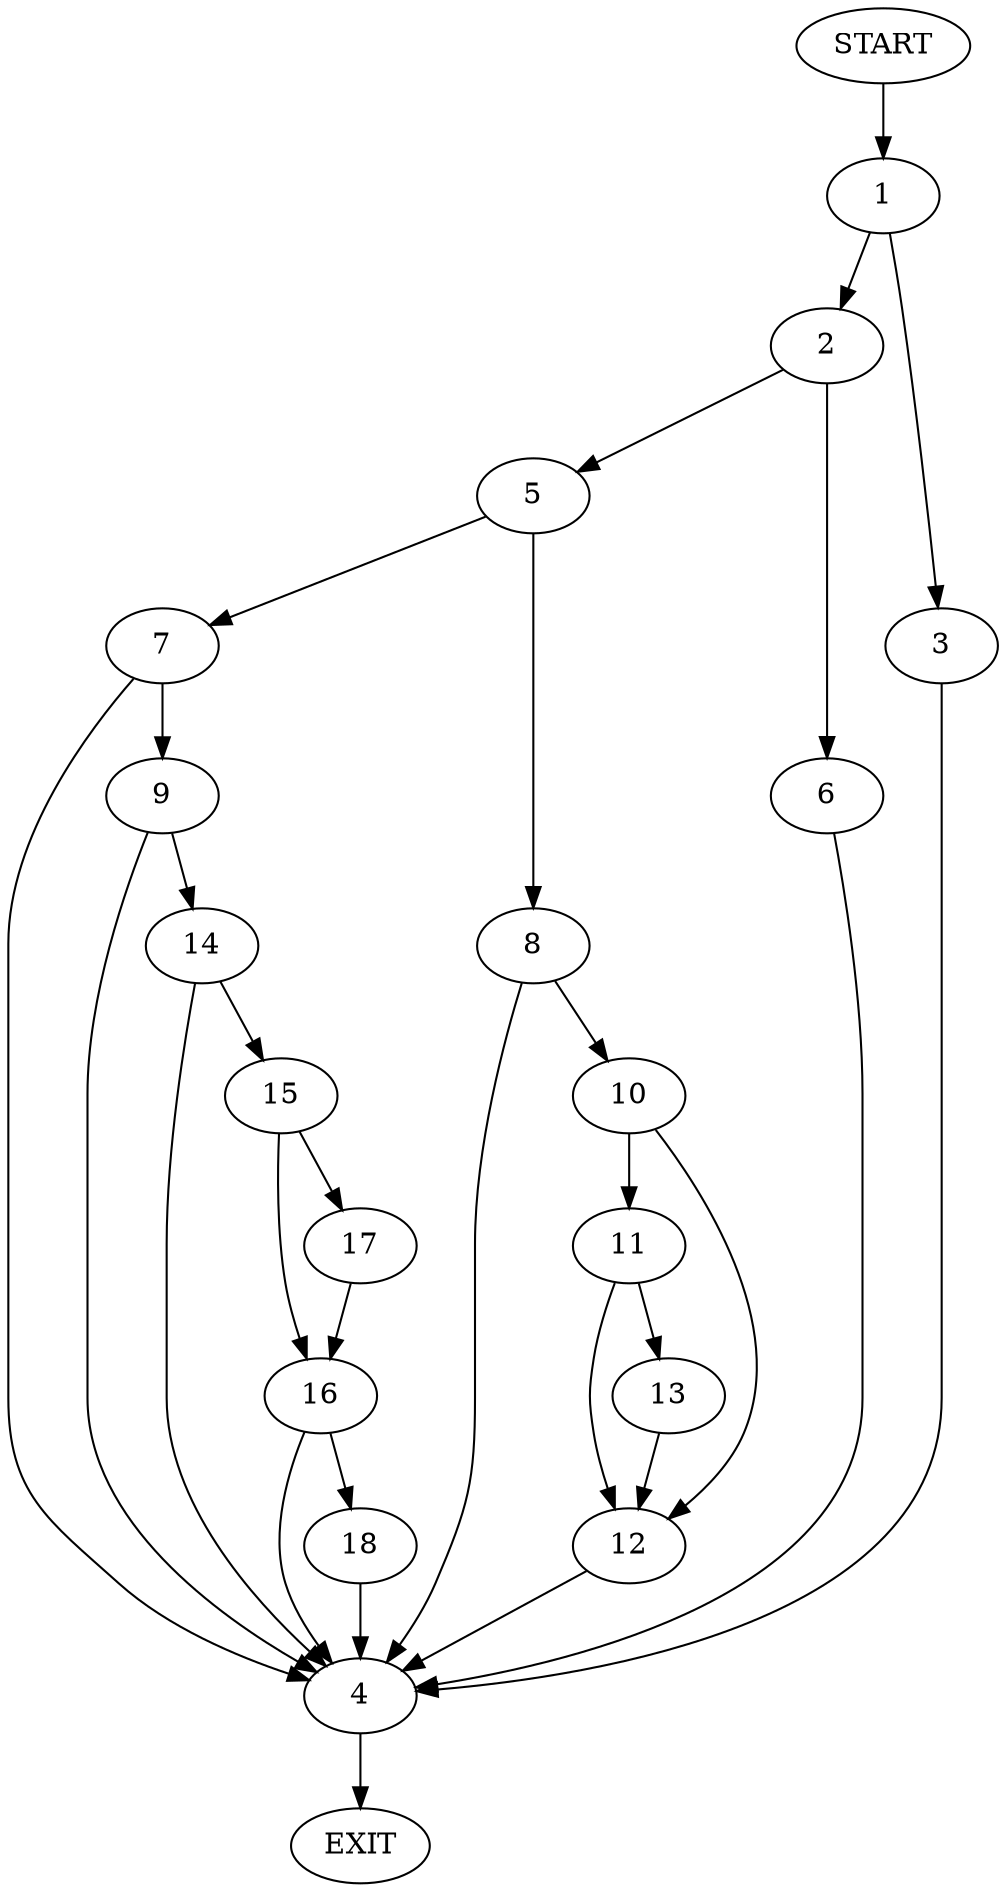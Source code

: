 digraph {
0 [label="START"]
19 [label="EXIT"]
0 -> 1
1 -> 2
1 -> 3
3 -> 4
2 -> 5
2 -> 6
4 -> 19
6 -> 4
5 -> 7
5 -> 8
7 -> 9
7 -> 4
8 -> 4
8 -> 10
10 -> 11
10 -> 12
12 -> 4
11 -> 13
11 -> 12
13 -> 12
9 -> 4
9 -> 14
14 -> 4
14 -> 15
15 -> 16
15 -> 17
16 -> 18
16 -> 4
17 -> 16
18 -> 4
}
